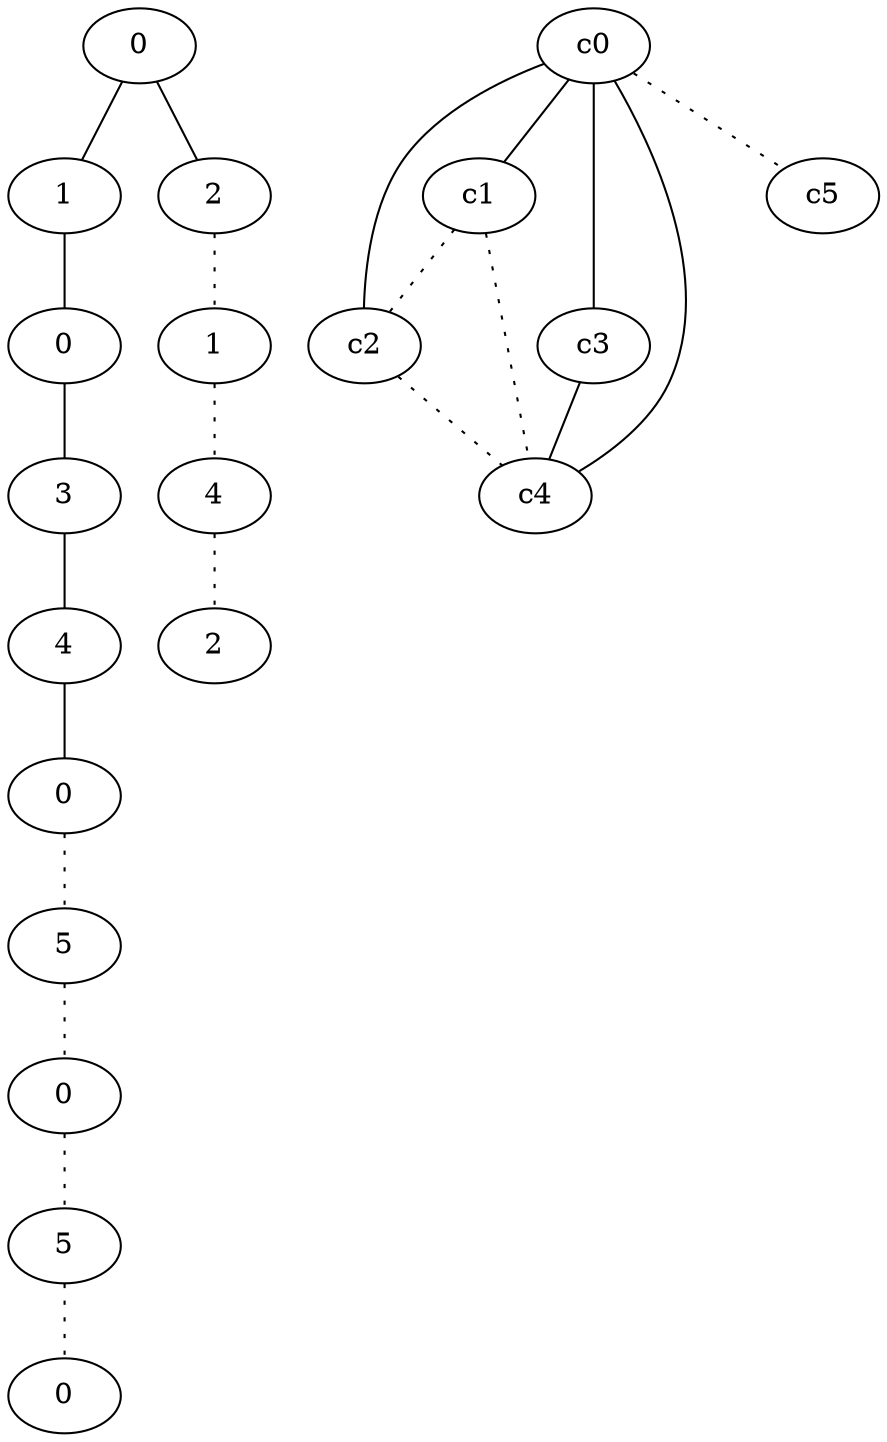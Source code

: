 graph {
a0[label=0];
a1[label=1];
a2[label=0];
a3[label=3];
a4[label=4];
a5[label=0];
a6[label=5];
a7[label=0];
a8[label=5];
a9[label=0];
a10[label=2];
a11[label=1];
a12[label=4];
a13[label=2];
a0 -- a1;
a0 -- a10;
a1 -- a2;
a2 -- a3;
a3 -- a4;
a4 -- a5;
a5 -- a6 [style=dotted];
a6 -- a7 [style=dotted];
a7 -- a8 [style=dotted];
a8 -- a9 [style=dotted];
a10 -- a11 [style=dotted];
a11 -- a12 [style=dotted];
a12 -- a13 [style=dotted];
c0 -- c1;
c0 -- c2;
c0 -- c3;
c0 -- c4;
c0 -- c5 [style=dotted];
c1 -- c2 [style=dotted];
c1 -- c4 [style=dotted];
c2 -- c4 [style=dotted];
c3 -- c4;
}
